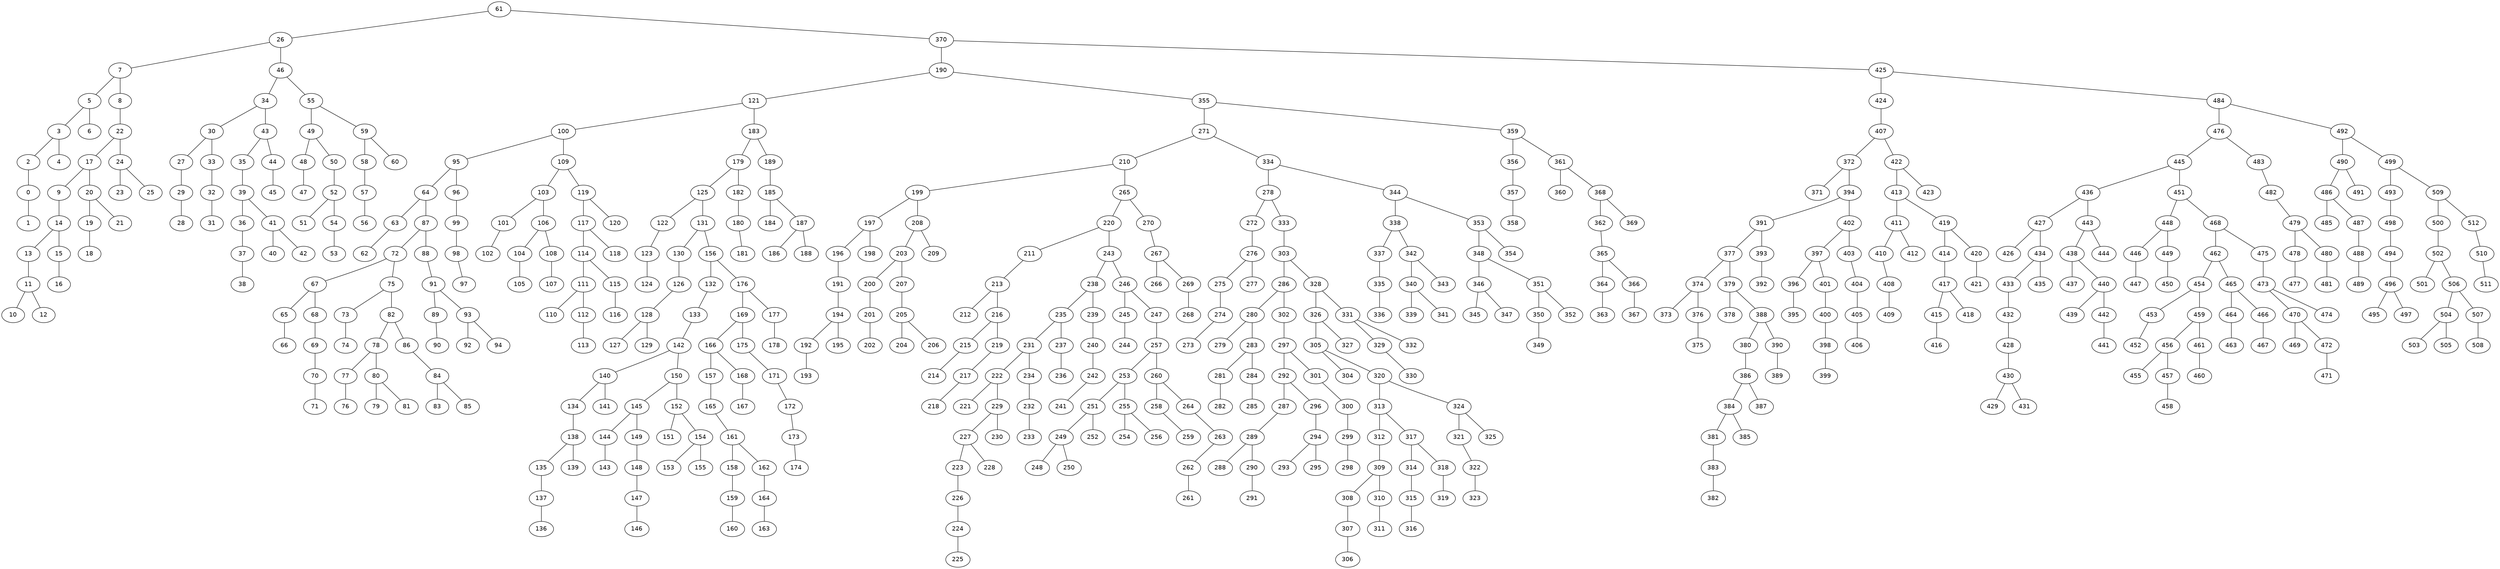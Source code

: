 graph BST {
    node [fontname="Helvetica"];
    61 [label="61"];
    61 -- 26;
    26 [label="26"];
    26 -- 7;
    7 [label="7"];
    7 -- 5;
    5 [label="5"];
    5 -- 3;
    3 [label="3"];
    3 -- 2;
    2 [label="2"];
    2 -- 0;
    0 [label="0"];
    0 -- 1;
    1 [label="1"];
    3 -- 4;
    4 [label="4"];
    5 -- 6;
    6 [label="6"];
    7 -- 8;
    8 [label="8"];
    8 -- 22;
    22 [label="22"];
    22 -- 17;
    17 [label="17"];
    17 -- 9;
    9 [label="9"];
    9 -- 14;
    14 [label="14"];
    14 -- 13;
    13 [label="13"];
    13 -- 11;
    11 [label="11"];
    11 -- 10;
    10 [label="10"];
    11 -- 12;
    12 [label="12"];
    14 -- 15;
    15 [label="15"];
    15 -- 16;
    16 [label="16"];
    17 -- 20;
    20 [label="20"];
    20 -- 19;
    19 [label="19"];
    19 -- 18;
    18 [label="18"];
    20 -- 21;
    21 [label="21"];
    22 -- 24;
    24 [label="24"];
    24 -- 23;
    23 [label="23"];
    24 -- 25;
    25 [label="25"];
    26 -- 46;
    46 [label="46"];
    46 -- 34;
    34 [label="34"];
    34 -- 30;
    30 [label="30"];
    30 -- 27;
    27 [label="27"];
    27 -- 29;
    29 [label="29"];
    29 -- 28;
    28 [label="28"];
    30 -- 33;
    33 [label="33"];
    33 -- 32;
    32 [label="32"];
    32 -- 31;
    31 [label="31"];
    34 -- 43;
    43 [label="43"];
    43 -- 35;
    35 [label="35"];
    35 -- 39;
    39 [label="39"];
    39 -- 36;
    36 [label="36"];
    36 -- 37;
    37 [label="37"];
    37 -- 38;
    38 [label="38"];
    39 -- 41;
    41 [label="41"];
    41 -- 40;
    40 [label="40"];
    41 -- 42;
    42 [label="42"];
    43 -- 44;
    44 [label="44"];
    44 -- 45;
    45 [label="45"];
    46 -- 55;
    55 [label="55"];
    55 -- 49;
    49 [label="49"];
    49 -- 48;
    48 [label="48"];
    48 -- 47;
    47 [label="47"];
    49 -- 50;
    50 [label="50"];
    50 -- 52;
    52 [label="52"];
    52 -- 51;
    51 [label="51"];
    52 -- 54;
    54 [label="54"];
    54 -- 53;
    53 [label="53"];
    55 -- 59;
    59 [label="59"];
    59 -- 58;
    58 [label="58"];
    58 -- 57;
    57 [label="57"];
    57 -- 56;
    56 [label="56"];
    59 -- 60;
    60 [label="60"];
    61 -- 370;
    370 [label="370"];
    370 -- 190;
    190 [label="190"];
    190 -- 121;
    121 [label="121"];
    121 -- 100;
    100 [label="100"];
    100 -- 95;
    95 [label="95"];
    95 -- 64;
    64 [label="64"];
    64 -- 63;
    63 [label="63"];
    63 -- 62;
    62 [label="62"];
    64 -- 87;
    87 [label="87"];
    87 -- 72;
    72 [label="72"];
    72 -- 67;
    67 [label="67"];
    67 -- 65;
    65 [label="65"];
    65 -- 66;
    66 [label="66"];
    67 -- 68;
    68 [label="68"];
    68 -- 69;
    69 [label="69"];
    69 -- 70;
    70 [label="70"];
    70 -- 71;
    71 [label="71"];
    72 -- 75;
    75 [label="75"];
    75 -- 73;
    73 [label="73"];
    73 -- 74;
    74 [label="74"];
    75 -- 82;
    82 [label="82"];
    82 -- 78;
    78 [label="78"];
    78 -- 77;
    77 [label="77"];
    77 -- 76;
    76 [label="76"];
    78 -- 80;
    80 [label="80"];
    80 -- 79;
    79 [label="79"];
    80 -- 81;
    81 [label="81"];
    82 -- 86;
    86 [label="86"];
    86 -- 84;
    84 [label="84"];
    84 -- 83;
    83 [label="83"];
    84 -- 85;
    85 [label="85"];
    87 -- 88;
    88 [label="88"];
    88 -- 91;
    91 [label="91"];
    91 -- 89;
    89 [label="89"];
    89 -- 90;
    90 [label="90"];
    91 -- 93;
    93 [label="93"];
    93 -- 92;
    92 [label="92"];
    93 -- 94;
    94 [label="94"];
    95 -- 96;
    96 [label="96"];
    96 -- 99;
    99 [label="99"];
    99 -- 98;
    98 [label="98"];
    98 -- 97;
    97 [label="97"];
    100 -- 109;
    109 [label="109"];
    109 -- 103;
    103 [label="103"];
    103 -- 101;
    101 [label="101"];
    101 -- 102;
    102 [label="102"];
    103 -- 106;
    106 [label="106"];
    106 -- 104;
    104 [label="104"];
    104 -- 105;
    105 [label="105"];
    106 -- 108;
    108 [label="108"];
    108 -- 107;
    107 [label="107"];
    109 -- 119;
    119 [label="119"];
    119 -- 117;
    117 [label="117"];
    117 -- 114;
    114 [label="114"];
    114 -- 111;
    111 [label="111"];
    111 -- 110;
    110 [label="110"];
    111 -- 112;
    112 [label="112"];
    112 -- 113;
    113 [label="113"];
    114 -- 115;
    115 [label="115"];
    115 -- 116;
    116 [label="116"];
    117 -- 118;
    118 [label="118"];
    119 -- 120;
    120 [label="120"];
    121 -- 183;
    183 [label="183"];
    183 -- 179;
    179 [label="179"];
    179 -- 125;
    125 [label="125"];
    125 -- 122;
    122 [label="122"];
    122 -- 123;
    123 [label="123"];
    123 -- 124;
    124 [label="124"];
    125 -- 131;
    131 [label="131"];
    131 -- 130;
    130 [label="130"];
    130 -- 126;
    126 [label="126"];
    126 -- 128;
    128 [label="128"];
    128 -- 127;
    127 [label="127"];
    128 -- 129;
    129 [label="129"];
    131 -- 156;
    156 [label="156"];
    156 -- 132;
    132 [label="132"];
    132 -- 133;
    133 [label="133"];
    133 -- 142;
    142 [label="142"];
    142 -- 140;
    140 [label="140"];
    140 -- 134;
    134 [label="134"];
    134 -- 138;
    138 [label="138"];
    138 -- 135;
    135 [label="135"];
    135 -- 137;
    137 [label="137"];
    137 -- 136;
    136 [label="136"];
    138 -- 139;
    139 [label="139"];
    140 -- 141;
    141 [label="141"];
    142 -- 150;
    150 [label="150"];
    150 -- 145;
    145 [label="145"];
    145 -- 144;
    144 [label="144"];
    144 -- 143;
    143 [label="143"];
    145 -- 149;
    149 [label="149"];
    149 -- 148;
    148 [label="148"];
    148 -- 147;
    147 [label="147"];
    147 -- 146;
    146 [label="146"];
    150 -- 152;
    152 [label="152"];
    152 -- 151;
    151 [label="151"];
    152 -- 154;
    154 [label="154"];
    154 -- 153;
    153 [label="153"];
    154 -- 155;
    155 [label="155"];
    156 -- 176;
    176 [label="176"];
    176 -- 169;
    169 [label="169"];
    169 -- 166;
    166 [label="166"];
    166 -- 157;
    157 [label="157"];
    157 -- 165;
    165 [label="165"];
    165 -- 161;
    161 [label="161"];
    161 -- 158;
    158 [label="158"];
    158 -- 159;
    159 [label="159"];
    159 -- 160;
    160 [label="160"];
    161 -- 162;
    162 [label="162"];
    162 -- 164;
    164 [label="164"];
    164 -- 163;
    163 [label="163"];
    166 -- 168;
    168 [label="168"];
    168 -- 167;
    167 [label="167"];
    169 -- 175;
    175 [label="175"];
    175 -- 171;
    171 [label="171"];
    171 -- 172;
    172 [label="172"];
    172 -- 173;
    173 [label="173"];
    173 -- 174;
    174 [label="174"];
    176 -- 177;
    177 [label="177"];
    177 -- 178;
    178 [label="178"];
    179 -- 182;
    182 [label="182"];
    182 -- 180;
    180 [label="180"];
    180 -- 181;
    181 [label="181"];
    183 -- 189;
    189 [label="189"];
    189 -- 185;
    185 [label="185"];
    185 -- 184;
    184 [label="184"];
    185 -- 187;
    187 [label="187"];
    187 -- 186;
    186 [label="186"];
    187 -- 188;
    188 [label="188"];
    190 -- 355;
    355 [label="355"];
    355 -- 271;
    271 [label="271"];
    271 -- 210;
    210 [label="210"];
    210 -- 199;
    199 [label="199"];
    199 -- 197;
    197 [label="197"];
    197 -- 196;
    196 [label="196"];
    196 -- 191;
    191 [label="191"];
    191 -- 194;
    194 [label="194"];
    194 -- 192;
    192 [label="192"];
    192 -- 193;
    193 [label="193"];
    194 -- 195;
    195 [label="195"];
    197 -- 198;
    198 [label="198"];
    199 -- 208;
    208 [label="208"];
    208 -- 203;
    203 [label="203"];
    203 -- 200;
    200 [label="200"];
    200 -- 201;
    201 [label="201"];
    201 -- 202;
    202 [label="202"];
    203 -- 207;
    207 [label="207"];
    207 -- 205;
    205 [label="205"];
    205 -- 204;
    204 [label="204"];
    205 -- 206;
    206 [label="206"];
    208 -- 209;
    209 [label="209"];
    210 -- 265;
    265 [label="265"];
    265 -- 220;
    220 [label="220"];
    220 -- 211;
    211 [label="211"];
    211 -- 213;
    213 [label="213"];
    213 -- 212;
    212 [label="212"];
    213 -- 216;
    216 [label="216"];
    216 -- 215;
    215 [label="215"];
    215 -- 214;
    214 [label="214"];
    216 -- 219;
    219 [label="219"];
    219 -- 217;
    217 [label="217"];
    217 -- 218;
    218 [label="218"];
    220 -- 243;
    243 [label="243"];
    243 -- 238;
    238 [label="238"];
    238 -- 235;
    235 [label="235"];
    235 -- 231;
    231 [label="231"];
    231 -- 222;
    222 [label="222"];
    222 -- 221;
    221 [label="221"];
    222 -- 229;
    229 [label="229"];
    229 -- 227;
    227 [label="227"];
    227 -- 223;
    223 [label="223"];
    223 -- 226;
    226 [label="226"];
    226 -- 224;
    224 [label="224"];
    224 -- 225;
    225 [label="225"];
    227 -- 228;
    228 [label="228"];
    229 -- 230;
    230 [label="230"];
    231 -- 234;
    234 [label="234"];
    234 -- 232;
    232 [label="232"];
    232 -- 233;
    233 [label="233"];
    235 -- 237;
    237 [label="237"];
    237 -- 236;
    236 [label="236"];
    238 -- 239;
    239 [label="239"];
    239 -- 240;
    240 [label="240"];
    240 -- 242;
    242 [label="242"];
    242 -- 241;
    241 [label="241"];
    243 -- 246;
    246 [label="246"];
    246 -- 245;
    245 [label="245"];
    245 -- 244;
    244 [label="244"];
    246 -- 247;
    247 [label="247"];
    247 -- 257;
    257 [label="257"];
    257 -- 253;
    253 [label="253"];
    253 -- 251;
    251 [label="251"];
    251 -- 249;
    249 [label="249"];
    249 -- 248;
    248 [label="248"];
    249 -- 250;
    250 [label="250"];
    251 -- 252;
    252 [label="252"];
    253 -- 255;
    255 [label="255"];
    255 -- 254;
    254 [label="254"];
    255 -- 256;
    256 [label="256"];
    257 -- 260;
    260 [label="260"];
    260 -- 258;
    258 [label="258"];
    258 -- 259;
    259 [label="259"];
    260 -- 264;
    264 [label="264"];
    264 -- 263;
    263 [label="263"];
    263 -- 262;
    262 [label="262"];
    262 -- 261;
    261 [label="261"];
    265 -- 270;
    270 [label="270"];
    270 -- 267;
    267 [label="267"];
    267 -- 266;
    266 [label="266"];
    267 -- 269;
    269 [label="269"];
    269 -- 268;
    268 [label="268"];
    271 -- 334;
    334 [label="334"];
    334 -- 278;
    278 [label="278"];
    278 -- 272;
    272 [label="272"];
    272 -- 276;
    276 [label="276"];
    276 -- 275;
    275 [label="275"];
    275 -- 274;
    274 [label="274"];
    274 -- 273;
    273 [label="273"];
    276 -- 277;
    277 [label="277"];
    278 -- 333;
    333 [label="333"];
    333 -- 303;
    303 [label="303"];
    303 -- 286;
    286 [label="286"];
    286 -- 280;
    280 [label="280"];
    280 -- 279;
    279 [label="279"];
    280 -- 283;
    283 [label="283"];
    283 -- 281;
    281 [label="281"];
    281 -- 282;
    282 [label="282"];
    283 -- 284;
    284 [label="284"];
    284 -- 285;
    285 [label="285"];
    286 -- 302;
    302 [label="302"];
    302 -- 297;
    297 [label="297"];
    297 -- 292;
    292 [label="292"];
    292 -- 287;
    287 [label="287"];
    287 -- 289;
    289 [label="289"];
    289 -- 288;
    288 [label="288"];
    289 -- 290;
    290 [label="290"];
    290 -- 291;
    291 [label="291"];
    292 -- 296;
    296 [label="296"];
    296 -- 294;
    294 [label="294"];
    294 -- 293;
    293 [label="293"];
    294 -- 295;
    295 [label="295"];
    297 -- 301;
    301 [label="301"];
    301 -- 300;
    300 [label="300"];
    300 -- 299;
    299 [label="299"];
    299 -- 298;
    298 [label="298"];
    303 -- 328;
    328 [label="328"];
    328 -- 326;
    326 [label="326"];
    326 -- 305;
    305 [label="305"];
    305 -- 304;
    304 [label="304"];
    305 -- 320;
    320 [label="320"];
    320 -- 313;
    313 [label="313"];
    313 -- 312;
    312 [label="312"];
    312 -- 309;
    309 [label="309"];
    309 -- 308;
    308 [label="308"];
    308 -- 307;
    307 [label="307"];
    307 -- 306;
    306 [label="306"];
    309 -- 310;
    310 [label="310"];
    310 -- 311;
    311 [label="311"];
    313 -- 317;
    317 [label="317"];
    317 -- 314;
    314 [label="314"];
    314 -- 315;
    315 [label="315"];
    315 -- 316;
    316 [label="316"];
    317 -- 318;
    318 [label="318"];
    318 -- 319;
    319 [label="319"];
    320 -- 324;
    324 [label="324"];
    324 -- 321;
    321 [label="321"];
    321 -- 322;
    322 [label="322"];
    322 -- 323;
    323 [label="323"];
    324 -- 325;
    325 [label="325"];
    326 -- 327;
    327 [label="327"];
    328 -- 331;
    331 [label="331"];
    331 -- 329;
    329 [label="329"];
    329 -- 330;
    330 [label="330"];
    331 -- 332;
    332 [label="332"];
    334 -- 344;
    344 [label="344"];
    344 -- 338;
    338 [label="338"];
    338 -- 337;
    337 [label="337"];
    337 -- 335;
    335 [label="335"];
    335 -- 336;
    336 [label="336"];
    338 -- 342;
    342 [label="342"];
    342 -- 340;
    340 [label="340"];
    340 -- 339;
    339 [label="339"];
    340 -- 341;
    341 [label="341"];
    342 -- 343;
    343 [label="343"];
    344 -- 353;
    353 [label="353"];
    353 -- 348;
    348 [label="348"];
    348 -- 346;
    346 [label="346"];
    346 -- 345;
    345 [label="345"];
    346 -- 347;
    347 [label="347"];
    348 -- 351;
    351 [label="351"];
    351 -- 350;
    350 [label="350"];
    350 -- 349;
    349 [label="349"];
    351 -- 352;
    352 [label="352"];
    353 -- 354;
    354 [label="354"];
    355 -- 359;
    359 [label="359"];
    359 -- 356;
    356 [label="356"];
    356 -- 357;
    357 [label="357"];
    357 -- 358;
    358 [label="358"];
    359 -- 361;
    361 [label="361"];
    361 -- 360;
    360 [label="360"];
    361 -- 368;
    368 [label="368"];
    368 -- 362;
    362 [label="362"];
    362 -- 365;
    365 [label="365"];
    365 -- 364;
    364 [label="364"];
    364 -- 363;
    363 [label="363"];
    365 -- 366;
    366 [label="366"];
    366 -- 367;
    367 [label="367"];
    368 -- 369;
    369 [label="369"];
    370 -- 425;
    425 [label="425"];
    425 -- 424;
    424 [label="424"];
    424 -- 407;
    407 [label="407"];
    407 -- 372;
    372 [label="372"];
    372 -- 371;
    371 [label="371"];
    372 -- 394;
    394 [label="394"];
    394 -- 391;
    391 [label="391"];
    391 -- 377;
    377 [label="377"];
    377 -- 374;
    374 [label="374"];
    374 -- 373;
    373 [label="373"];
    374 -- 376;
    376 [label="376"];
    376 -- 375;
    375 [label="375"];
    377 -- 379;
    379 [label="379"];
    379 -- 378;
    378 [label="378"];
    379 -- 388;
    388 [label="388"];
    388 -- 380;
    380 [label="380"];
    380 -- 386;
    386 [label="386"];
    386 -- 384;
    384 [label="384"];
    384 -- 381;
    381 [label="381"];
    381 -- 383;
    383 [label="383"];
    383 -- 382;
    382 [label="382"];
    384 -- 385;
    385 [label="385"];
    386 -- 387;
    387 [label="387"];
    388 -- 390;
    390 [label="390"];
    390 -- 389;
    389 [label="389"];
    391 -- 393;
    393 [label="393"];
    393 -- 392;
    392 [label="392"];
    394 -- 402;
    402 [label="402"];
    402 -- 397;
    397 [label="397"];
    397 -- 396;
    396 [label="396"];
    396 -- 395;
    395 [label="395"];
    397 -- 401;
    401 [label="401"];
    401 -- 400;
    400 [label="400"];
    400 -- 398;
    398 [label="398"];
    398 -- 399;
    399 [label="399"];
    402 -- 403;
    403 [label="403"];
    403 -- 404;
    404 [label="404"];
    404 -- 405;
    405 [label="405"];
    405 -- 406;
    406 [label="406"];
    407 -- 422;
    422 [label="422"];
    422 -- 413;
    413 [label="413"];
    413 -- 411;
    411 [label="411"];
    411 -- 410;
    410 [label="410"];
    410 -- 408;
    408 [label="408"];
    408 -- 409;
    409 [label="409"];
    411 -- 412;
    412 [label="412"];
    413 -- 419;
    419 [label="419"];
    419 -- 414;
    414 [label="414"];
    414 -- 417;
    417 [label="417"];
    417 -- 415;
    415 [label="415"];
    415 -- 416;
    416 [label="416"];
    417 -- 418;
    418 [label="418"];
    419 -- 420;
    420 [label="420"];
    420 -- 421;
    421 [label="421"];
    422 -- 423;
    423 [label="423"];
    425 -- 484;
    484 [label="484"];
    484 -- 476;
    476 [label="476"];
    476 -- 445;
    445 [label="445"];
    445 -- 436;
    436 [label="436"];
    436 -- 427;
    427 [label="427"];
    427 -- 426;
    426 [label="426"];
    427 -- 434;
    434 [label="434"];
    434 -- 433;
    433 [label="433"];
    433 -- 432;
    432 [label="432"];
    432 -- 428;
    428 [label="428"];
    428 -- 430;
    430 [label="430"];
    430 -- 429;
    429 [label="429"];
    430 -- 431;
    431 [label="431"];
    434 -- 435;
    435 [label="435"];
    436 -- 443;
    443 [label="443"];
    443 -- 438;
    438 [label="438"];
    438 -- 437;
    437 [label="437"];
    438 -- 440;
    440 [label="440"];
    440 -- 439;
    439 [label="439"];
    440 -- 442;
    442 [label="442"];
    442 -- 441;
    441 [label="441"];
    443 -- 444;
    444 [label="444"];
    445 -- 451;
    451 [label="451"];
    451 -- 448;
    448 [label="448"];
    448 -- 446;
    446 [label="446"];
    446 -- 447;
    447 [label="447"];
    448 -- 449;
    449 [label="449"];
    449 -- 450;
    450 [label="450"];
    451 -- 468;
    468 [label="468"];
    468 -- 462;
    462 [label="462"];
    462 -- 454;
    454 [label="454"];
    454 -- 453;
    453 [label="453"];
    453 -- 452;
    452 [label="452"];
    454 -- 459;
    459 [label="459"];
    459 -- 456;
    456 [label="456"];
    456 -- 455;
    455 [label="455"];
    456 -- 457;
    457 [label="457"];
    457 -- 458;
    458 [label="458"];
    459 -- 461;
    461 [label="461"];
    461 -- 460;
    460 [label="460"];
    462 -- 465;
    465 [label="465"];
    465 -- 464;
    464 [label="464"];
    464 -- 463;
    463 [label="463"];
    465 -- 466;
    466 [label="466"];
    466 -- 467;
    467 [label="467"];
    468 -- 475;
    475 [label="475"];
    475 -- 473;
    473 [label="473"];
    473 -- 470;
    470 [label="470"];
    470 -- 469;
    469 [label="469"];
    470 -- 472;
    472 [label="472"];
    472 -- 471;
    471 [label="471"];
    473 -- 474;
    474 [label="474"];
    476 -- 483;
    483 [label="483"];
    483 -- 482;
    482 [label="482"];
    482 -- 479;
    479 [label="479"];
    479 -- 478;
    478 [label="478"];
    478 -- 477;
    477 [label="477"];
    479 -- 480;
    480 [label="480"];
    480 -- 481;
    481 [label="481"];
    484 -- 492;
    492 [label="492"];
    492 -- 490;
    490 [label="490"];
    490 -- 486;
    486 [label="486"];
    486 -- 485;
    485 [label="485"];
    486 -- 487;
    487 [label="487"];
    487 -- 488;
    488 [label="488"];
    488 -- 489;
    489 [label="489"];
    490 -- 491;
    491 [label="491"];
    492 -- 499;
    499 [label="499"];
    499 -- 493;
    493 [label="493"];
    493 -- 498;
    498 [label="498"];
    498 -- 494;
    494 [label="494"];
    494 -- 496;
    496 [label="496"];
    496 -- 495;
    495 [label="495"];
    496 -- 497;
    497 [label="497"];
    499 -- 509;
    509 [label="509"];
    509 -- 500;
    500 [label="500"];
    500 -- 502;
    502 [label="502"];
    502 -- 501;
    501 [label="501"];
    502 -- 506;
    506 [label="506"];
    506 -- 504;
    504 [label="504"];
    504 -- 503;
    503 [label="503"];
    504 -- 505;
    505 [label="505"];
    506 -- 507;
    507 [label="507"];
    507 -- 508;
    508 [label="508"];
    509 -- 512;
    512 [label="512"];
    512 -- 510;
    510 [label="510"];
    510 -- 511;
    511 [label="511"];
}
